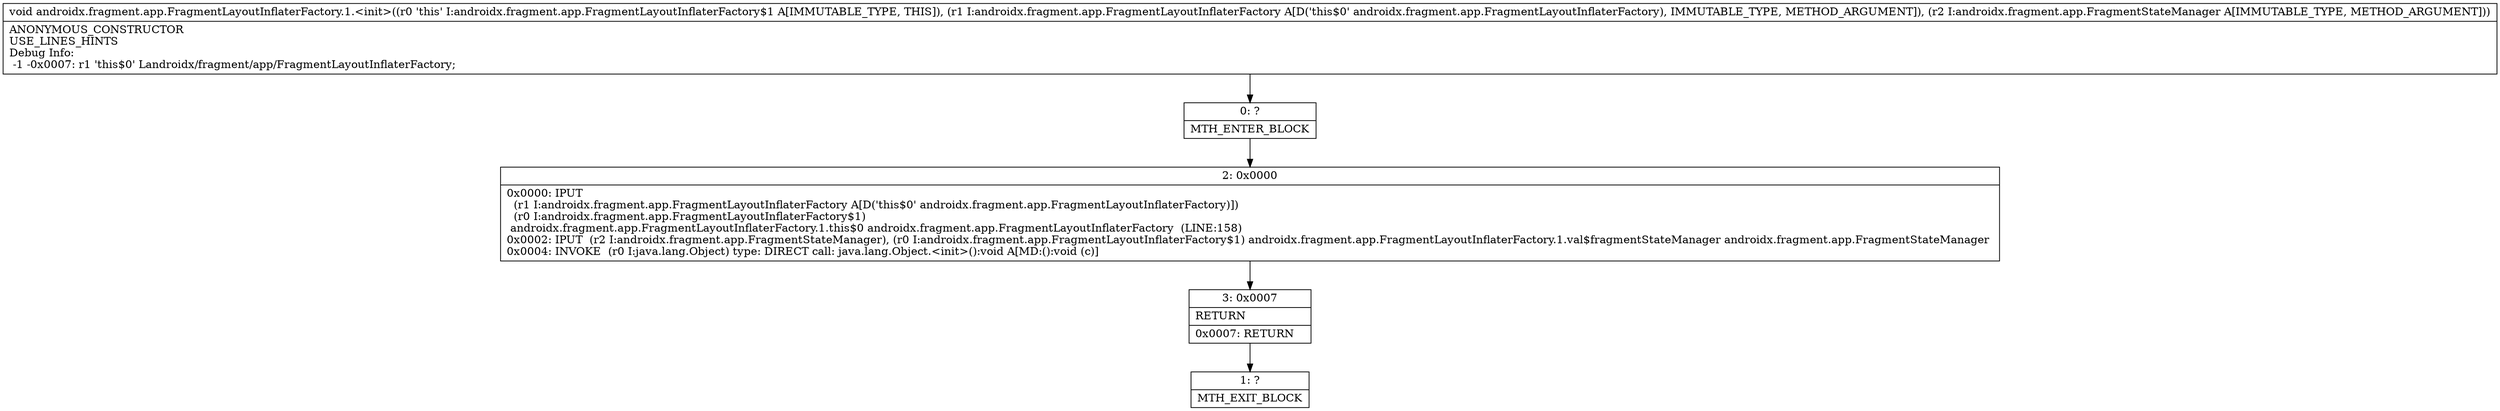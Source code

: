 digraph "CFG forandroidx.fragment.app.FragmentLayoutInflaterFactory.1.\<init\>(Landroidx\/fragment\/app\/FragmentLayoutInflaterFactory;Landroidx\/fragment\/app\/FragmentStateManager;)V" {
Node_0 [shape=record,label="{0\:\ ?|MTH_ENTER_BLOCK\l}"];
Node_2 [shape=record,label="{2\:\ 0x0000|0x0000: IPUT  \l  (r1 I:androidx.fragment.app.FragmentLayoutInflaterFactory A[D('this$0' androidx.fragment.app.FragmentLayoutInflaterFactory)])\l  (r0 I:androidx.fragment.app.FragmentLayoutInflaterFactory$1)\l androidx.fragment.app.FragmentLayoutInflaterFactory.1.this$0 androidx.fragment.app.FragmentLayoutInflaterFactory  (LINE:158)\l0x0002: IPUT  (r2 I:androidx.fragment.app.FragmentStateManager), (r0 I:androidx.fragment.app.FragmentLayoutInflaterFactory$1) androidx.fragment.app.FragmentLayoutInflaterFactory.1.val$fragmentStateManager androidx.fragment.app.FragmentStateManager \l0x0004: INVOKE  (r0 I:java.lang.Object) type: DIRECT call: java.lang.Object.\<init\>():void A[MD:():void (c)]\l}"];
Node_3 [shape=record,label="{3\:\ 0x0007|RETURN\l|0x0007: RETURN   \l}"];
Node_1 [shape=record,label="{1\:\ ?|MTH_EXIT_BLOCK\l}"];
MethodNode[shape=record,label="{void androidx.fragment.app.FragmentLayoutInflaterFactory.1.\<init\>((r0 'this' I:androidx.fragment.app.FragmentLayoutInflaterFactory$1 A[IMMUTABLE_TYPE, THIS]), (r1 I:androidx.fragment.app.FragmentLayoutInflaterFactory A[D('this$0' androidx.fragment.app.FragmentLayoutInflaterFactory), IMMUTABLE_TYPE, METHOD_ARGUMENT]), (r2 I:androidx.fragment.app.FragmentStateManager A[IMMUTABLE_TYPE, METHOD_ARGUMENT]))  | ANONYMOUS_CONSTRUCTOR\lUSE_LINES_HINTS\lDebug Info:\l  \-1 \-0x0007: r1 'this$0' Landroidx\/fragment\/app\/FragmentLayoutInflaterFactory;\l}"];
MethodNode -> Node_0;Node_0 -> Node_2;
Node_2 -> Node_3;
Node_3 -> Node_1;
}

